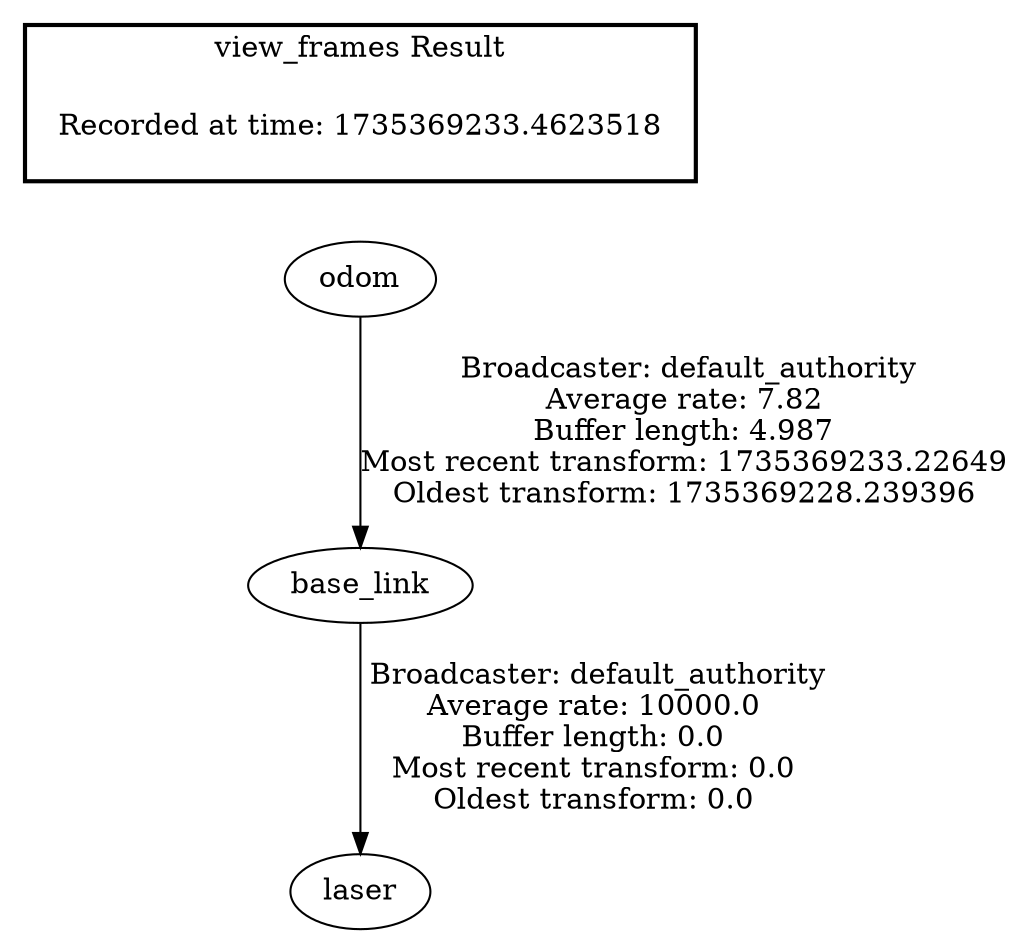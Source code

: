 digraph G {
"base_link" -> "laser"[label=" Broadcaster: default_authority\nAverage rate: 10000.0\nBuffer length: 0.0\nMost recent transform: 0.0\nOldest transform: 0.0\n"];
"odom" -> "base_link"[label=" Broadcaster: default_authority\nAverage rate: 7.82\nBuffer length: 4.987\nMost recent transform: 1735369233.22649\nOldest transform: 1735369228.239396\n"];
edge [style=invis];
 subgraph cluster_legend { style=bold; color=black; label ="view_frames Result";
"Recorded at time: 1735369233.4623518"[ shape=plaintext ] ;
}->"odom";
}